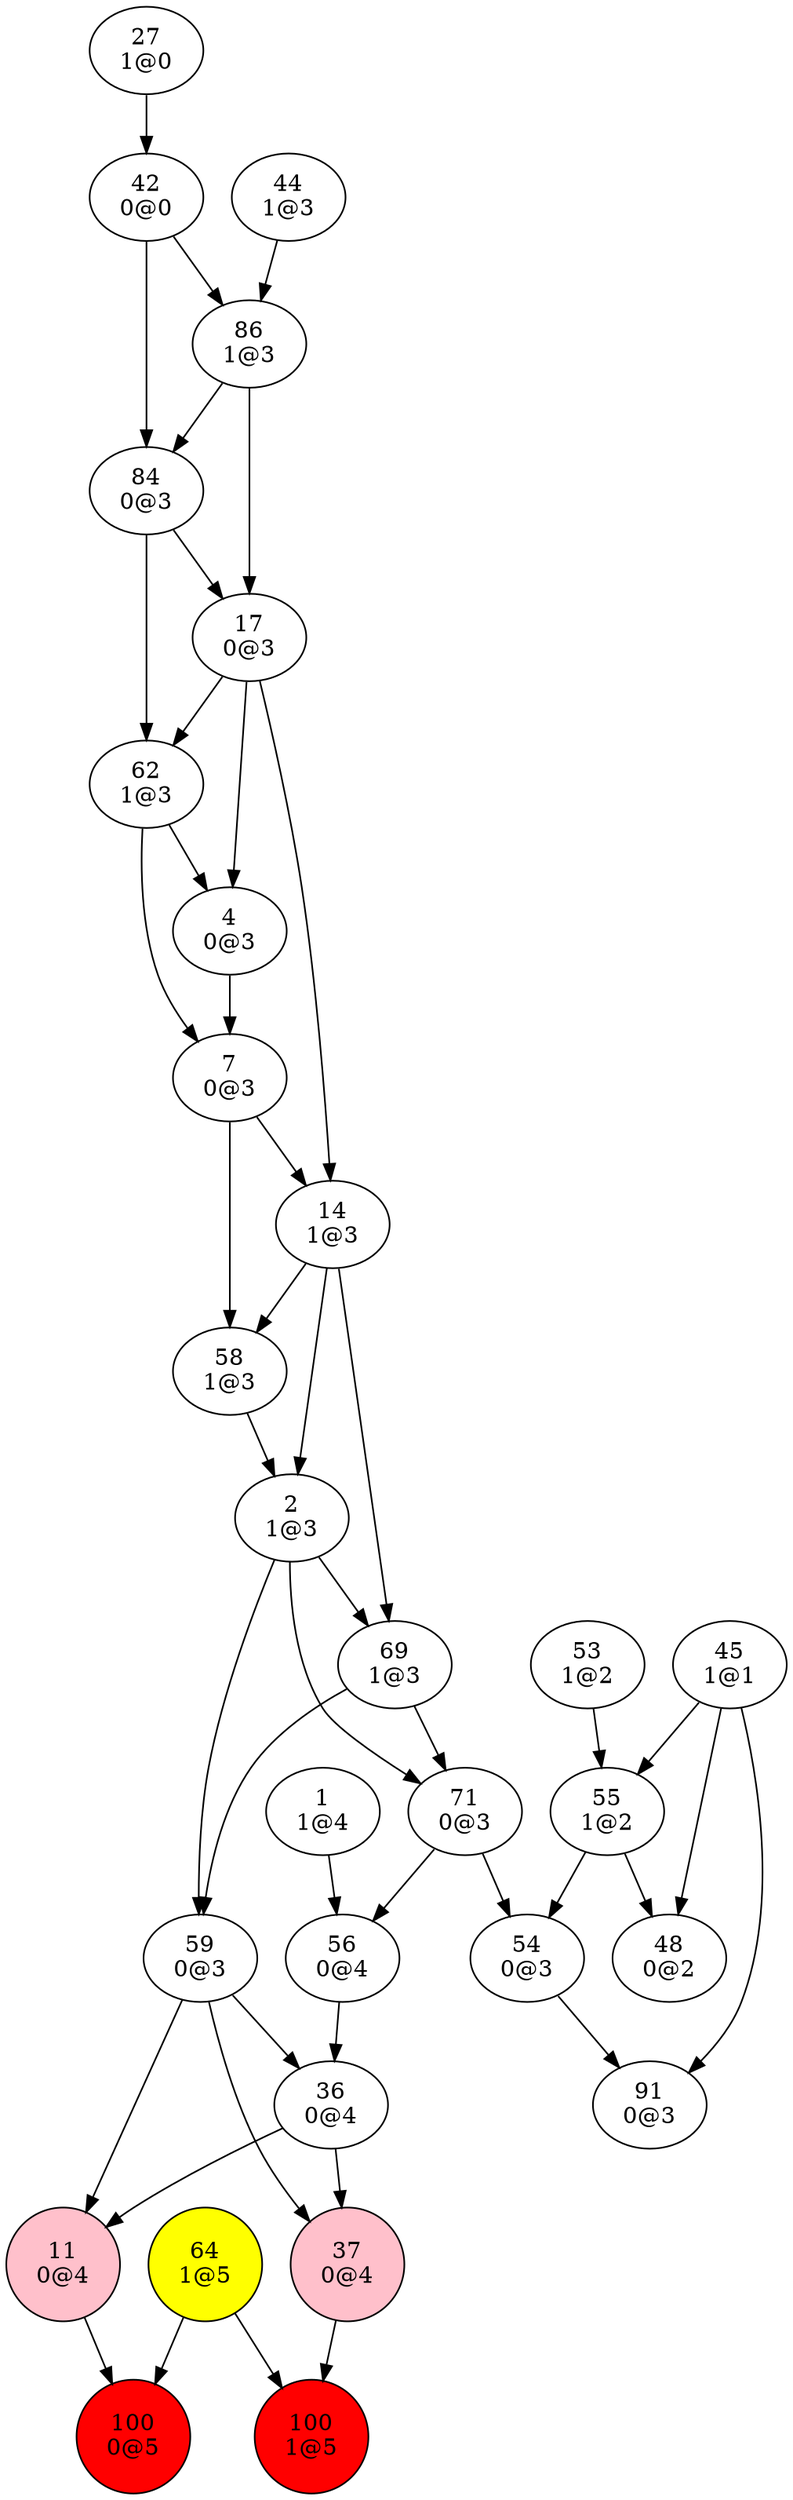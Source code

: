 digraph {
"1
1@4"->"56
0@4";
"2
1@3"->"59
0@3";
"2
1@3"->"69
1@3";
"2
1@3"->"71
0@3";
"4
0@3"->"7
0@3";
"7
0@3"->"14
1@3";
"7
0@3"->"58
1@3";
"11
0@4"->"100
0@5";
"14
1@3"->"2
1@3";
"14
1@3"->"58
1@3";
"14
1@3"->"69
1@3";
"17
0@3"->"4
0@3";
"17
0@3"->"14
1@3";
"17
0@3"->"62
1@3";
"27
1@0"->"42
0@0";
"36
0@4"->"11
0@4";
"36
0@4"->"37
0@4";
"37
0@4"->"100
1@5";
"42
0@0"->"84
0@3";
"42
0@0"->"86
1@3";
"44
1@3"->"86
1@3";
"45
1@1"->"48
0@2";
"45
1@1"->"55
1@2";
"45
1@1"->"91
0@3";
"48
0@2";
"53
1@2"->"55
1@2";
"54
0@3"->"91
0@3";
"55
1@2"->"48
0@2";
"55
1@2"->"54
0@3";
"56
0@4"->"36
0@4";
"58
1@3"->"2
1@3";
"59
0@3"->"11
0@4";
"59
0@3"->"36
0@4";
"59
0@3"->"37
0@4";
"62
1@3"->"4
0@3";
"62
1@3"->"7
0@3";
"64
1@5"->"100
0@5";
"64
1@5"->"100
1@5";
"69
1@3"->"59
0@3";
"69
1@3"->"71
0@3";
"71
0@3"->"54
0@3";
"71
0@3"->"56
0@4";
"84
0@3"->"17
0@3";
"84
0@3"->"62
1@3";
"86
1@3"->"17
0@3";
"86
1@3"->"84
0@3";
"91
0@3";
"100
0@5";
"100
1@5";
"11
0@4"[shape=circle, style=filled, fillcolor=pink];
"37
0@4"[shape=circle, style=filled, fillcolor=pink];
"64
1@5"[shape=circle, style=filled, fillcolor=yellow];
"100
0@5"[shape=circle, style=filled, fillcolor=red];
"100
1@5"[shape=circle, style=filled, fillcolor=red];
}